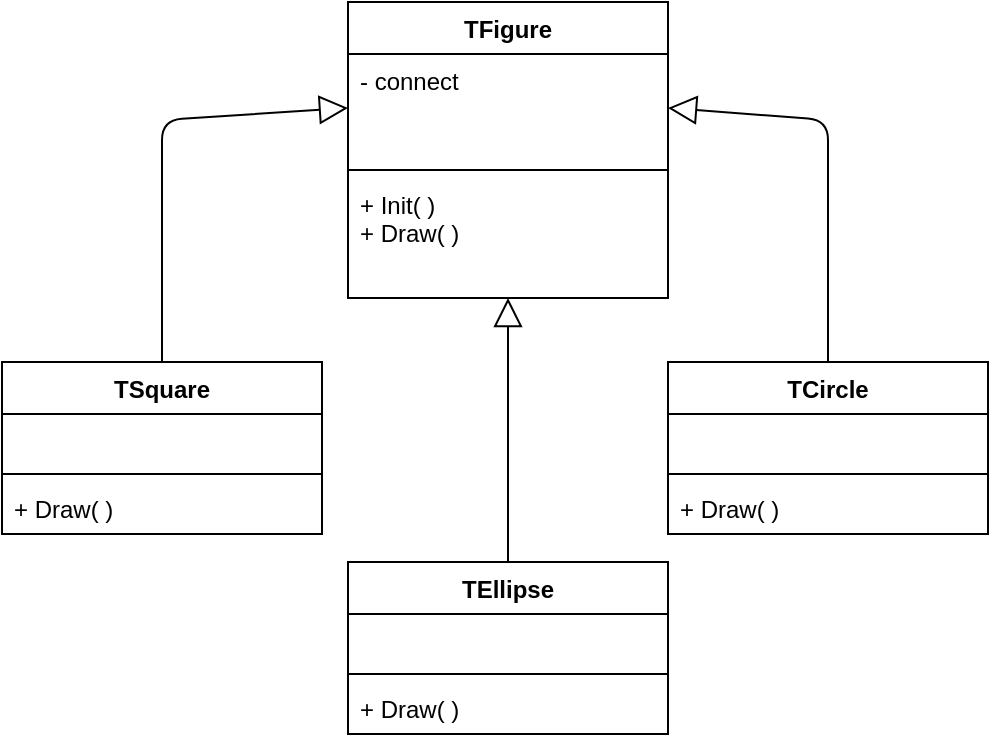 <mxfile version="12.4.2" type="device" pages="1"><diagram id="RtLp4WogYaQWjor_eGuj" name="Страница 1"><mxGraphModel dx="852" dy="494" grid="1" gridSize="10" guides="1" tooltips="1" connect="1" arrows="1" fold="1" page="1" pageScale="1" pageWidth="827" pageHeight="1169" math="0" shadow="0"><root><mxCell id="0"/><mxCell id="1" parent="0"/><mxCell id="qvcBLF6vYaEBKtprQjes-1" value="TFigure" style="swimlane;fontStyle=1;align=center;verticalAlign=top;childLayout=stackLayout;horizontal=1;startSize=26;horizontalStack=0;resizeParent=1;resizeParentMax=0;resizeLast=0;collapsible=1;marginBottom=0;" parent="1" vertex="1"><mxGeometry x="333" y="60" width="160" height="148" as="geometry"/></mxCell><mxCell id="qvcBLF6vYaEBKtprQjes-2" value="- connect" style="text;strokeColor=none;fillColor=none;align=left;verticalAlign=top;spacingLeft=4;spacingRight=4;overflow=hidden;rotatable=0;points=[[0,0.5],[1,0.5]];portConstraint=eastwest;" parent="qvcBLF6vYaEBKtprQjes-1" vertex="1"><mxGeometry y="26" width="160" height="54" as="geometry"/></mxCell><mxCell id="qvcBLF6vYaEBKtprQjes-3" value="" style="line;strokeWidth=1;fillColor=none;align=left;verticalAlign=middle;spacingTop=-1;spacingLeft=3;spacingRight=3;rotatable=0;labelPosition=right;points=[];portConstraint=eastwest;" parent="qvcBLF6vYaEBKtprQjes-1" vertex="1"><mxGeometry y="80" width="160" height="8" as="geometry"/></mxCell><mxCell id="qvcBLF6vYaEBKtprQjes-4" value="+ Init( )&#10;+ Draw( )" style="text;strokeColor=none;fillColor=none;align=left;verticalAlign=top;spacingLeft=4;spacingRight=4;overflow=hidden;rotatable=0;points=[[0,0.5],[1,0.5]];portConstraint=eastwest;" parent="qvcBLF6vYaEBKtprQjes-1" vertex="1"><mxGeometry y="88" width="160" height="60" as="geometry"/></mxCell><mxCell id="qvcBLF6vYaEBKtprQjes-9" value="TSquare" style="swimlane;fontStyle=1;align=center;verticalAlign=top;childLayout=stackLayout;horizontal=1;startSize=26;horizontalStack=0;resizeParent=1;resizeParentMax=0;resizeLast=0;collapsible=1;marginBottom=0;" parent="1" vertex="1"><mxGeometry x="160" y="240" width="160" height="86" as="geometry"/></mxCell><mxCell id="qvcBLF6vYaEBKtprQjes-10" value=" " style="text;strokeColor=none;fillColor=none;align=left;verticalAlign=top;spacingLeft=4;spacingRight=4;overflow=hidden;rotatable=0;points=[[0,0.5],[1,0.5]];portConstraint=eastwest;" parent="qvcBLF6vYaEBKtprQjes-9" vertex="1"><mxGeometry y="26" width="160" height="26" as="geometry"/></mxCell><mxCell id="qvcBLF6vYaEBKtprQjes-11" value="" style="line;strokeWidth=1;fillColor=none;align=left;verticalAlign=middle;spacingTop=-1;spacingLeft=3;spacingRight=3;rotatable=0;labelPosition=right;points=[];portConstraint=eastwest;" parent="qvcBLF6vYaEBKtprQjes-9" vertex="1"><mxGeometry y="52" width="160" height="8" as="geometry"/></mxCell><mxCell id="qvcBLF6vYaEBKtprQjes-12" value="+ Draw( )" style="text;strokeColor=none;fillColor=none;align=left;verticalAlign=top;spacingLeft=4;spacingRight=4;overflow=hidden;rotatable=0;points=[[0,0.5],[1,0.5]];portConstraint=eastwest;" parent="qvcBLF6vYaEBKtprQjes-9" vertex="1"><mxGeometry y="60" width="160" height="26" as="geometry"/></mxCell><mxCell id="qvcBLF6vYaEBKtprQjes-21" value="" style="endArrow=block;endFill=0;endSize=12;html=1;entryX=0;entryY=0.5;entryDx=0;entryDy=0;exitX=0.5;exitY=0;exitDx=0;exitDy=0;" parent="1" source="qvcBLF6vYaEBKtprQjes-9" target="qvcBLF6vYaEBKtprQjes-2" edge="1"><mxGeometry width="160" relative="1" as="geometry"><mxPoint x="240" y="119" as="sourcePoint"/><mxPoint x="240" y="140" as="targetPoint"/><Array as="points"><mxPoint x="240" y="119"/></Array></mxGeometry></mxCell><mxCell id="qvcBLF6vYaEBKtprQjes-23" value="" style="endArrow=block;endFill=0;endSize=12;html=1;entryX=1;entryY=0.5;entryDx=0;entryDy=0;exitX=0.5;exitY=0;exitDx=0;exitDy=0;" parent="1" source="qvcBLF6vYaEBKtprQjes-27" target="qvcBLF6vYaEBKtprQjes-2" edge="1"><mxGeometry width="160" relative="1" as="geometry"><mxPoint x="528" y="240" as="sourcePoint"/><mxPoint x="310" y="390" as="targetPoint"/><Array as="points"><mxPoint x="573" y="119"/></Array></mxGeometry></mxCell><mxCell id="qvcBLF6vYaEBKtprQjes-27" value="TCircle" style="swimlane;fontStyle=1;align=center;verticalAlign=top;childLayout=stackLayout;horizontal=1;startSize=26;horizontalStack=0;resizeParent=1;resizeParentMax=0;resizeLast=0;collapsible=1;marginBottom=0;" parent="1" vertex="1"><mxGeometry x="493" y="240" width="160" height="86" as="geometry"/></mxCell><mxCell id="qvcBLF6vYaEBKtprQjes-28" value=" " style="text;strokeColor=none;fillColor=none;align=left;verticalAlign=top;spacingLeft=4;spacingRight=4;overflow=hidden;rotatable=0;points=[[0,0.5],[1,0.5]];portConstraint=eastwest;" parent="qvcBLF6vYaEBKtprQjes-27" vertex="1"><mxGeometry y="26" width="160" height="26" as="geometry"/></mxCell><mxCell id="qvcBLF6vYaEBKtprQjes-29" value="" style="line;strokeWidth=1;fillColor=none;align=left;verticalAlign=middle;spacingTop=-1;spacingLeft=3;spacingRight=3;rotatable=0;labelPosition=right;points=[];portConstraint=eastwest;" parent="qvcBLF6vYaEBKtprQjes-27" vertex="1"><mxGeometry y="52" width="160" height="8" as="geometry"/></mxCell><mxCell id="qvcBLF6vYaEBKtprQjes-30" value="+ Draw( )" style="text;strokeColor=none;fillColor=none;align=left;verticalAlign=top;spacingLeft=4;spacingRight=4;overflow=hidden;rotatable=0;points=[[0,0.5],[1,0.5]];portConstraint=eastwest;" parent="qvcBLF6vYaEBKtprQjes-27" vertex="1"><mxGeometry y="60" width="160" height="26" as="geometry"/></mxCell><mxCell id="0Xao49sJOiFNfNWcyprD-1" value="TEllipse" style="swimlane;fontStyle=1;align=center;verticalAlign=top;childLayout=stackLayout;horizontal=1;startSize=26;horizontalStack=0;resizeParent=1;resizeParentMax=0;resizeLast=0;collapsible=1;marginBottom=0;" vertex="1" parent="1"><mxGeometry x="333" y="340" width="160" height="86" as="geometry"/></mxCell><mxCell id="0Xao49sJOiFNfNWcyprD-2" value=" " style="text;strokeColor=none;fillColor=none;align=left;verticalAlign=top;spacingLeft=4;spacingRight=4;overflow=hidden;rotatable=0;points=[[0,0.5],[1,0.5]];portConstraint=eastwest;" vertex="1" parent="0Xao49sJOiFNfNWcyprD-1"><mxGeometry y="26" width="160" height="26" as="geometry"/></mxCell><mxCell id="0Xao49sJOiFNfNWcyprD-3" value="" style="line;strokeWidth=1;fillColor=none;align=left;verticalAlign=middle;spacingTop=-1;spacingLeft=3;spacingRight=3;rotatable=0;labelPosition=right;points=[];portConstraint=eastwest;" vertex="1" parent="0Xao49sJOiFNfNWcyprD-1"><mxGeometry y="52" width="160" height="8" as="geometry"/></mxCell><mxCell id="0Xao49sJOiFNfNWcyprD-4" value="+ Draw( )" style="text;strokeColor=none;fillColor=none;align=left;verticalAlign=top;spacingLeft=4;spacingRight=4;overflow=hidden;rotatable=0;points=[[0,0.5],[1,0.5]];portConstraint=eastwest;" vertex="1" parent="0Xao49sJOiFNfNWcyprD-1"><mxGeometry y="60" width="160" height="26" as="geometry"/></mxCell><mxCell id="0Xao49sJOiFNfNWcyprD-5" value="" style="endArrow=block;endFill=0;endSize=12;html=1;exitX=0.5;exitY=0;exitDx=0;exitDy=0;" edge="1" parent="1" source="0Xao49sJOiFNfNWcyprD-1" target="qvcBLF6vYaEBKtprQjes-4"><mxGeometry width="160" relative="1" as="geometry"><mxPoint x="160" y="450" as="sourcePoint"/><mxPoint x="320" y="450" as="targetPoint"/></mxGeometry></mxCell></root></mxGraphModel></diagram></mxfile>